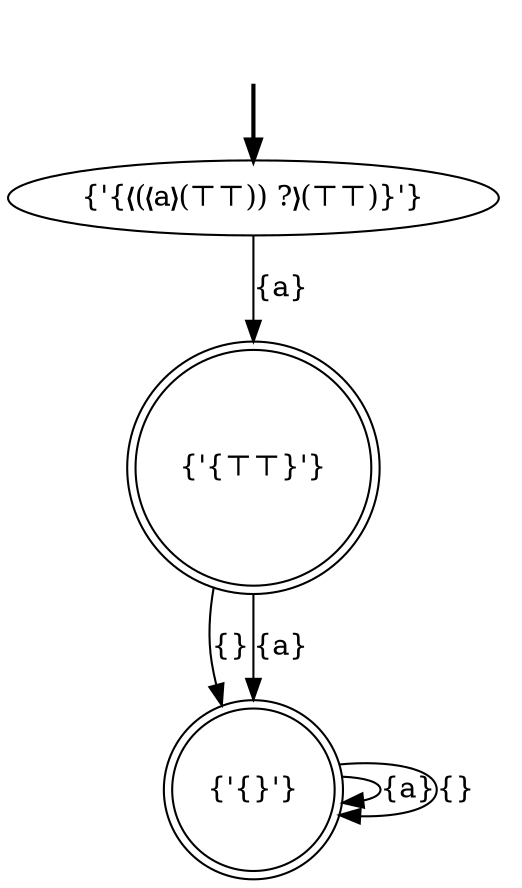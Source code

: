 digraph {
	fake [style=invisible]
	"{'{⊤⊤}'}" [shape=doublecircle]
	"{'{}'}" [shape=doublecircle]
	"{'{❬(❬a❭(⊤⊤)) ?❭(⊤⊤)}'}" [root=true]
	fake -> "{'{❬(❬a❭(⊤⊤)) ?❭(⊤⊤)}'}" [style=bold]
	"{'{}'}" -> "{'{}'}" [label="{a}"]
	"{'{⊤⊤}'}" -> "{'{}'}" [label="{}"]
	"{'{}'}" -> "{'{}'}" [label="{}"]
	"{'{⊤⊤}'}" -> "{'{}'}" [label="{a}"]
	"{'{❬(❬a❭(⊤⊤)) ?❭(⊤⊤)}'}" -> "{'{⊤⊤}'}" [label="{a}"]
}
